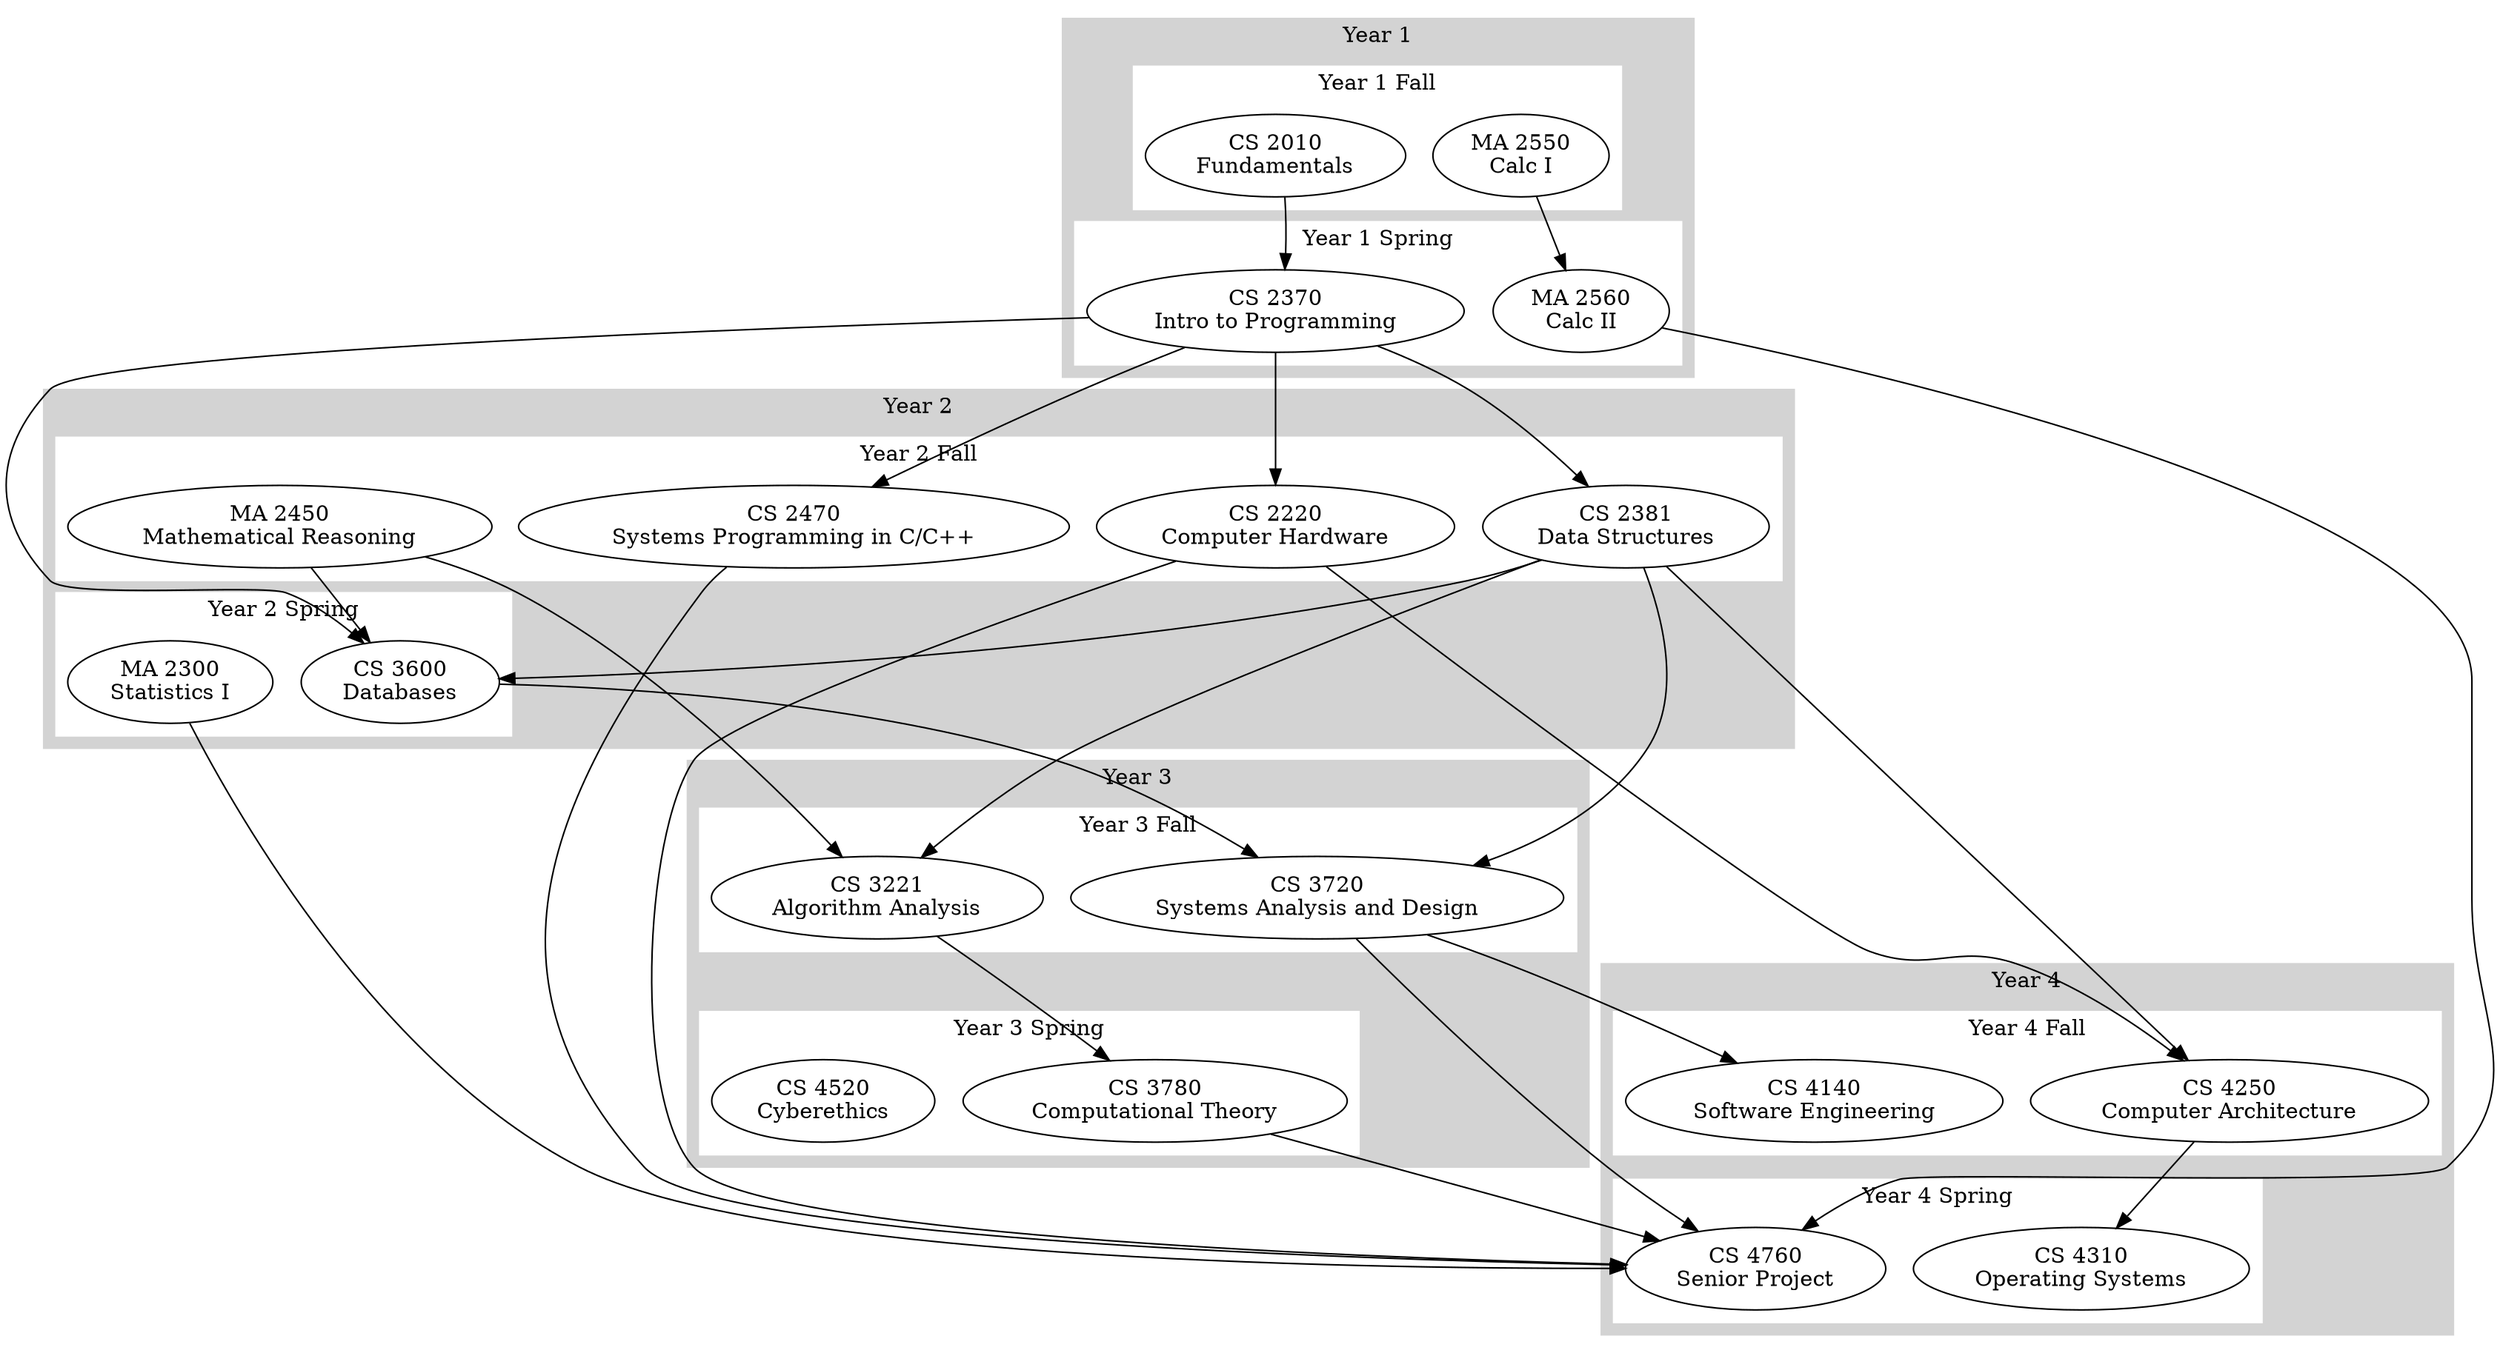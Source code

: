 digraph {
  rankdir=TB;
  
  // Year 1
  subgraph cluster_year1 {
    label = "Year 1";
    style = filled;
    color = lightgrey;
    
    // Fall Year 1
    subgraph cluster_fall1 {
      label = "Year 1 Fall";
      style = filled;
      color = white;
      rank = same;
      cs2010 [label="CS 2010\nFundamentals"]
      ma2550 [label="MA 2550\nCalc I"]
    }

    // Spring Year 1
    subgraph cluster_spring1 {
      label = "Year 1 Spring";
      style = filled;
      color = white;
      rank = same;
      cs2370 [label="CS 2370\nIntro to Programming"]
      ma2560 [label="MA 2560\nCalc II"]
    }
    
    // Ensure fall is above spring
    cs2010 -> cs2370 [style=invis]
  }
  
  // Year 2
  subgraph cluster_year2 {
    label = "Year 2";
    style = filled;
    color = lightgrey;
    
    // Fall Year 2
    subgraph cluster_fall2 {
      label = "Year 2 Fall";
      style = filled;
      color = white;
      rank = same;
      cs2220 [label="CS 2220\nComputer Hardware"]
      cs2381 [label="CS 2381\nData Structures"]
      cs2470 [label="CS 2470\nSystems Programming in C/C++"]
      ma2450 [label="MA 2450\nMathematical Reasoning"]
    }

    // Spring Year 2
    subgraph cluster_spring2 {
      label = "Year 2 Spring";
      style = filled;
      color = white;
      rank = same;
      cs3600 [label="CS 3600\nDatabases"]
      ma2300 [label="MA 2300\nStatistics I"]
    }
    
    // Ensure fall is above spring
    cs2220 -> cs3600 [style=invis]
  }
  
  // Year 3
  subgraph cluster_year3 {
    label = "Year 3";
    style = filled;
    color = lightgrey;
    
    // Fall Year 3
    subgraph cluster_fall3 {
      label = "Year 3 Fall";
      style = filled;
      color = white;
      rank = same;
      cs3221 [label="CS 3221\nAlgorithm Analysis"]
      cs3720 [label="CS 3720\nSystems Analysis and Design"]
    }

    // Spring Year 3
    subgraph cluster_spring3 {
      label = "Year 3 Spring";
      style = filled;
      color = white;
      rank = same;
      cs3780 [label="CS 3780\nComputational Theory"]
      cs4520 [label="CS 4520\nCyberethics"]
    }
    
    // Ensure fall is above spring
    cs3221 -> cs3780 [style=invis]
  }
  
  // Year 4
  subgraph cluster_year4 {
    label = "Year 4";
    style = filled;
    color = lightgrey;
    
    // Fall Year 4
    subgraph cluster_fall4 {
      label = "Year 4 Fall";
      style = filled;
      color = white;
      rank = same;
      cs4140 [label="CS 4140\nSoftware Engineering"]
      cs4250 [label="CS 4250\nComputer Architecture"]
    }

    // Spring Year 4
    subgraph cluster_spring4 {
      label = "Year 4 Spring";
      style = filled;
      color = white;
      rank = same;
      cs4310 [label="CS 4310\nOperating Systems"]
      cs4760 [label="CS 4760\nSenior Project"]
    }
    
    // Ensure fall is above spring
    cs4140 -> cs4310 [style=invis]
  }

  // Prerequisites
  cs2010 -> cs2370
  cs2370 -> cs2220
  cs2370 -> cs2381
  cs2370 -> cs2470
  cs2370 -> cs3600
  cs2220 -> cs4250
  cs2381 -> cs3221
  cs2381 -> cs3600
  cs2381 -> cs3720
  cs2381 -> cs4250
  ma2450 -> cs3221
  ma2450 -> cs3600
  cs3221 -> cs3780
  cs3600 -> cs3720
  cs3720 -> cs4140
  cs4250 -> cs4310
  cs2220 -> cs4760
  cs3720 -> cs4760
  cs2470 -> cs4760
  cs3780 -> cs4760
  ma2300 -> cs4760
  ma2560 -> cs4760
  ma2550 -> ma2560
}
